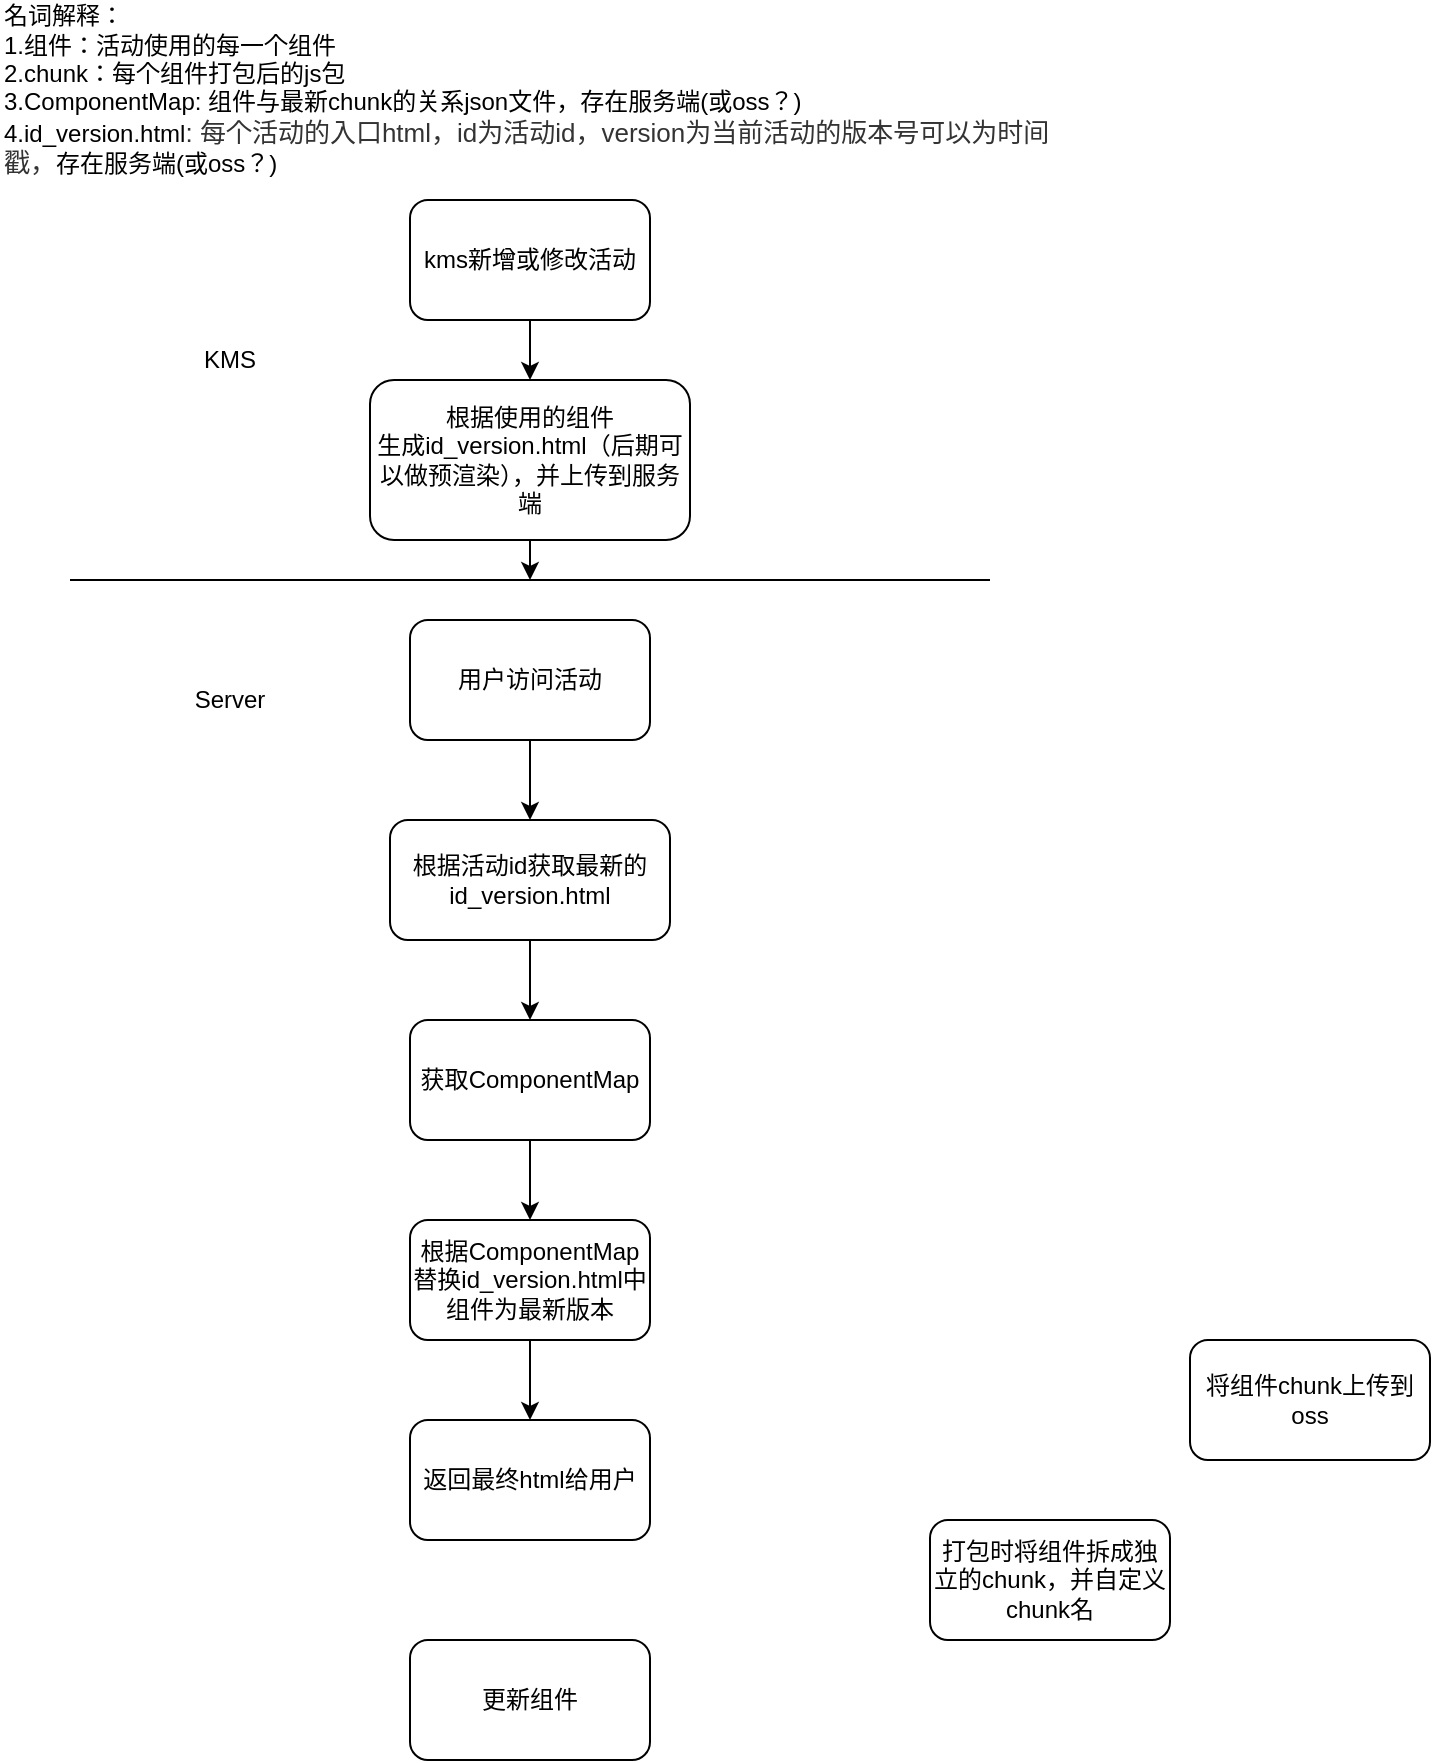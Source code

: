 <mxfile version="14.1.1" type="github">
  <diagram id="Gp_EaB6_PZH0gp3SlLvs" name="Page-1">
    <mxGraphModel dx="1042" dy="804" grid="1" gridSize="10" guides="1" tooltips="1" connect="1" arrows="1" fold="1" page="1" pageScale="1" pageWidth="827" pageHeight="1169" math="0" shadow="0">
      <root>
        <mxCell id="0" />
        <mxCell id="1" parent="0" />
        <mxCell id="z8YunSZ-U5_ePwNcyrDc-4" value="" style="edgeStyle=orthogonalEdgeStyle;rounded=0;orthogonalLoop=1;jettySize=auto;html=1;" edge="1" parent="1" source="z8YunSZ-U5_ePwNcyrDc-1" target="z8YunSZ-U5_ePwNcyrDc-2">
          <mxGeometry relative="1" as="geometry" />
        </mxCell>
        <mxCell id="z8YunSZ-U5_ePwNcyrDc-1" value="kms新增或修改活动" style="rounded=1;whiteSpace=wrap;html=1;" vertex="1" parent="1">
          <mxGeometry x="260" y="100" width="120" height="60" as="geometry" />
        </mxCell>
        <mxCell id="z8YunSZ-U5_ePwNcyrDc-5" value="" style="edgeStyle=orthogonalEdgeStyle;rounded=0;orthogonalLoop=1;jettySize=auto;html=1;" edge="1" parent="1" source="z8YunSZ-U5_ePwNcyrDc-2">
          <mxGeometry relative="1" as="geometry">
            <mxPoint x="320" y="290" as="targetPoint" />
          </mxGeometry>
        </mxCell>
        <mxCell id="z8YunSZ-U5_ePwNcyrDc-2" value="根据使用的&lt;span style=&quot;text-align: left&quot;&gt;组件&lt;/span&gt;&lt;br&gt;生成&lt;span style=&quot;text-align: left&quot;&gt;id_version.html&lt;/span&gt;（后期可以做预渲染），并上传到服务端" style="rounded=1;whiteSpace=wrap;html=1;" vertex="1" parent="1">
          <mxGeometry x="240" y="190" width="160" height="80" as="geometry" />
        </mxCell>
        <mxCell id="z8YunSZ-U5_ePwNcyrDc-7" value="" style="endArrow=none;html=1;" edge="1" parent="1">
          <mxGeometry width="50" height="50" relative="1" as="geometry">
            <mxPoint x="90" y="290" as="sourcePoint" />
            <mxPoint x="550" y="290" as="targetPoint" />
          </mxGeometry>
        </mxCell>
        <mxCell id="z8YunSZ-U5_ePwNcyrDc-8" value="KMS" style="text;html=1;strokeColor=none;fillColor=none;align=center;verticalAlign=middle;whiteSpace=wrap;rounded=0;" vertex="1" parent="1">
          <mxGeometry x="150" y="170" width="40" height="20" as="geometry" />
        </mxCell>
        <mxCell id="z8YunSZ-U5_ePwNcyrDc-9" value="Server" style="text;html=1;strokeColor=none;fillColor=none;align=center;verticalAlign=middle;whiteSpace=wrap;rounded=0;" vertex="1" parent="1">
          <mxGeometry x="150" y="340" width="40" height="20" as="geometry" />
        </mxCell>
        <mxCell id="z8YunSZ-U5_ePwNcyrDc-24" value="" style="edgeStyle=orthogonalEdgeStyle;rounded=0;orthogonalLoop=1;jettySize=auto;html=1;" edge="1" parent="1" source="z8YunSZ-U5_ePwNcyrDc-10" target="z8YunSZ-U5_ePwNcyrDc-23">
          <mxGeometry relative="1" as="geometry" />
        </mxCell>
        <mxCell id="z8YunSZ-U5_ePwNcyrDc-10" value="根据活动id获取最新的&lt;span style=&quot;text-align: left&quot;&gt;id_version.html&lt;/span&gt;" style="rounded=1;whiteSpace=wrap;html=1;fillColor=#FFFFFFFF;" vertex="1" parent="1">
          <mxGeometry x="250" y="410" width="140" height="60" as="geometry" />
        </mxCell>
        <mxCell id="z8YunSZ-U5_ePwNcyrDc-14" value="打包时将组件拆成独立的chunk，并自定义chunk名" style="rounded=1;whiteSpace=wrap;html=1;fillColor=#FFFFFFFF;" vertex="1" parent="1">
          <mxGeometry x="520" y="760" width="120" height="60" as="geometry" />
        </mxCell>
        <mxCell id="z8YunSZ-U5_ePwNcyrDc-15" value="将组件chunk上传到oss" style="rounded=1;whiteSpace=wrap;html=1;fillColor=#FFFFFFFF;" vertex="1" parent="1">
          <mxGeometry x="650" y="670" width="120" height="60" as="geometry" />
        </mxCell>
        <mxCell id="z8YunSZ-U5_ePwNcyrDc-16" value="更新组件" style="rounded=1;whiteSpace=wrap;html=1;fillColor=#FFFFFFFF;" vertex="1" parent="1">
          <mxGeometry x="260" y="820" width="120" height="60" as="geometry" />
        </mxCell>
        <mxCell id="z8YunSZ-U5_ePwNcyrDc-17" value="名词解释：&lt;br&gt;1.组件：活动使用的每一个组件&lt;br&gt;2.chunk：每个组件打包后的js包&lt;br&gt;3.ComponentMap: 组件与最新chunk的关系json文件，存在服务端(或oss？)&lt;br&gt;4.id_version.html&lt;span style=&quot;color: rgb(51 , 51 , 51) ; font-family: &amp;#34;arial&amp;#34; , sans-serif ; font-size: 13px ; background-color: rgb(255 , 255 , 255)&quot;&gt;: 每个活动的入口html，id为活动id，version为当前活动的版本号可以为时间戳，&lt;/span&gt;存在服务端(或oss？)" style="text;html=1;strokeColor=none;fillColor=none;align=left;verticalAlign=middle;whiteSpace=wrap;rounded=0;" vertex="1" parent="1">
          <mxGeometry x="55" width="530" height="90" as="geometry" />
        </mxCell>
        <mxCell id="z8YunSZ-U5_ePwNcyrDc-22" value="" style="edgeStyle=orthogonalEdgeStyle;rounded=0;orthogonalLoop=1;jettySize=auto;html=1;" edge="1" parent="1" source="z8YunSZ-U5_ePwNcyrDc-21" target="z8YunSZ-U5_ePwNcyrDc-10">
          <mxGeometry relative="1" as="geometry" />
        </mxCell>
        <mxCell id="z8YunSZ-U5_ePwNcyrDc-21" value="用户访问活动" style="rounded=1;whiteSpace=wrap;html=1;fillColor=#FFFFFFFF;align=center;" vertex="1" parent="1">
          <mxGeometry x="260" y="310" width="120" height="60" as="geometry" />
        </mxCell>
        <mxCell id="z8YunSZ-U5_ePwNcyrDc-26" value="" style="edgeStyle=orthogonalEdgeStyle;rounded=0;orthogonalLoop=1;jettySize=auto;html=1;" edge="1" parent="1" source="z8YunSZ-U5_ePwNcyrDc-23" target="z8YunSZ-U5_ePwNcyrDc-25">
          <mxGeometry relative="1" as="geometry" />
        </mxCell>
        <mxCell id="z8YunSZ-U5_ePwNcyrDc-23" value="获取&lt;span style=&quot;text-align: left&quot;&gt;ComponentMap&lt;/span&gt;" style="rounded=1;whiteSpace=wrap;html=1;fillColor=#FFFFFFFF;align=center;" vertex="1" parent="1">
          <mxGeometry x="260" y="510" width="120" height="60" as="geometry" />
        </mxCell>
        <mxCell id="z8YunSZ-U5_ePwNcyrDc-28" value="" style="edgeStyle=orthogonalEdgeStyle;rounded=0;orthogonalLoop=1;jettySize=auto;html=1;" edge="1" parent="1" source="z8YunSZ-U5_ePwNcyrDc-25" target="z8YunSZ-U5_ePwNcyrDc-27">
          <mxGeometry relative="1" as="geometry" />
        </mxCell>
        <mxCell id="z8YunSZ-U5_ePwNcyrDc-25" value="根据&lt;span style=&quot;text-align: left&quot;&gt;ComponentMap&lt;/span&gt;&lt;br&gt;替换&lt;span style=&quot;text-align: left&quot;&gt;id_version.html中组件为最新版本&lt;/span&gt;" style="rounded=1;whiteSpace=wrap;html=1;fillColor=#FFFFFFFF;align=center;" vertex="1" parent="1">
          <mxGeometry x="260" y="610" width="120" height="60" as="geometry" />
        </mxCell>
        <mxCell id="z8YunSZ-U5_ePwNcyrDc-27" value="返回最终html给用户" style="rounded=1;whiteSpace=wrap;html=1;fillColor=#FFFFFFFF;align=center;" vertex="1" parent="1">
          <mxGeometry x="260" y="710" width="120" height="60" as="geometry" />
        </mxCell>
      </root>
    </mxGraphModel>
  </diagram>
</mxfile>
